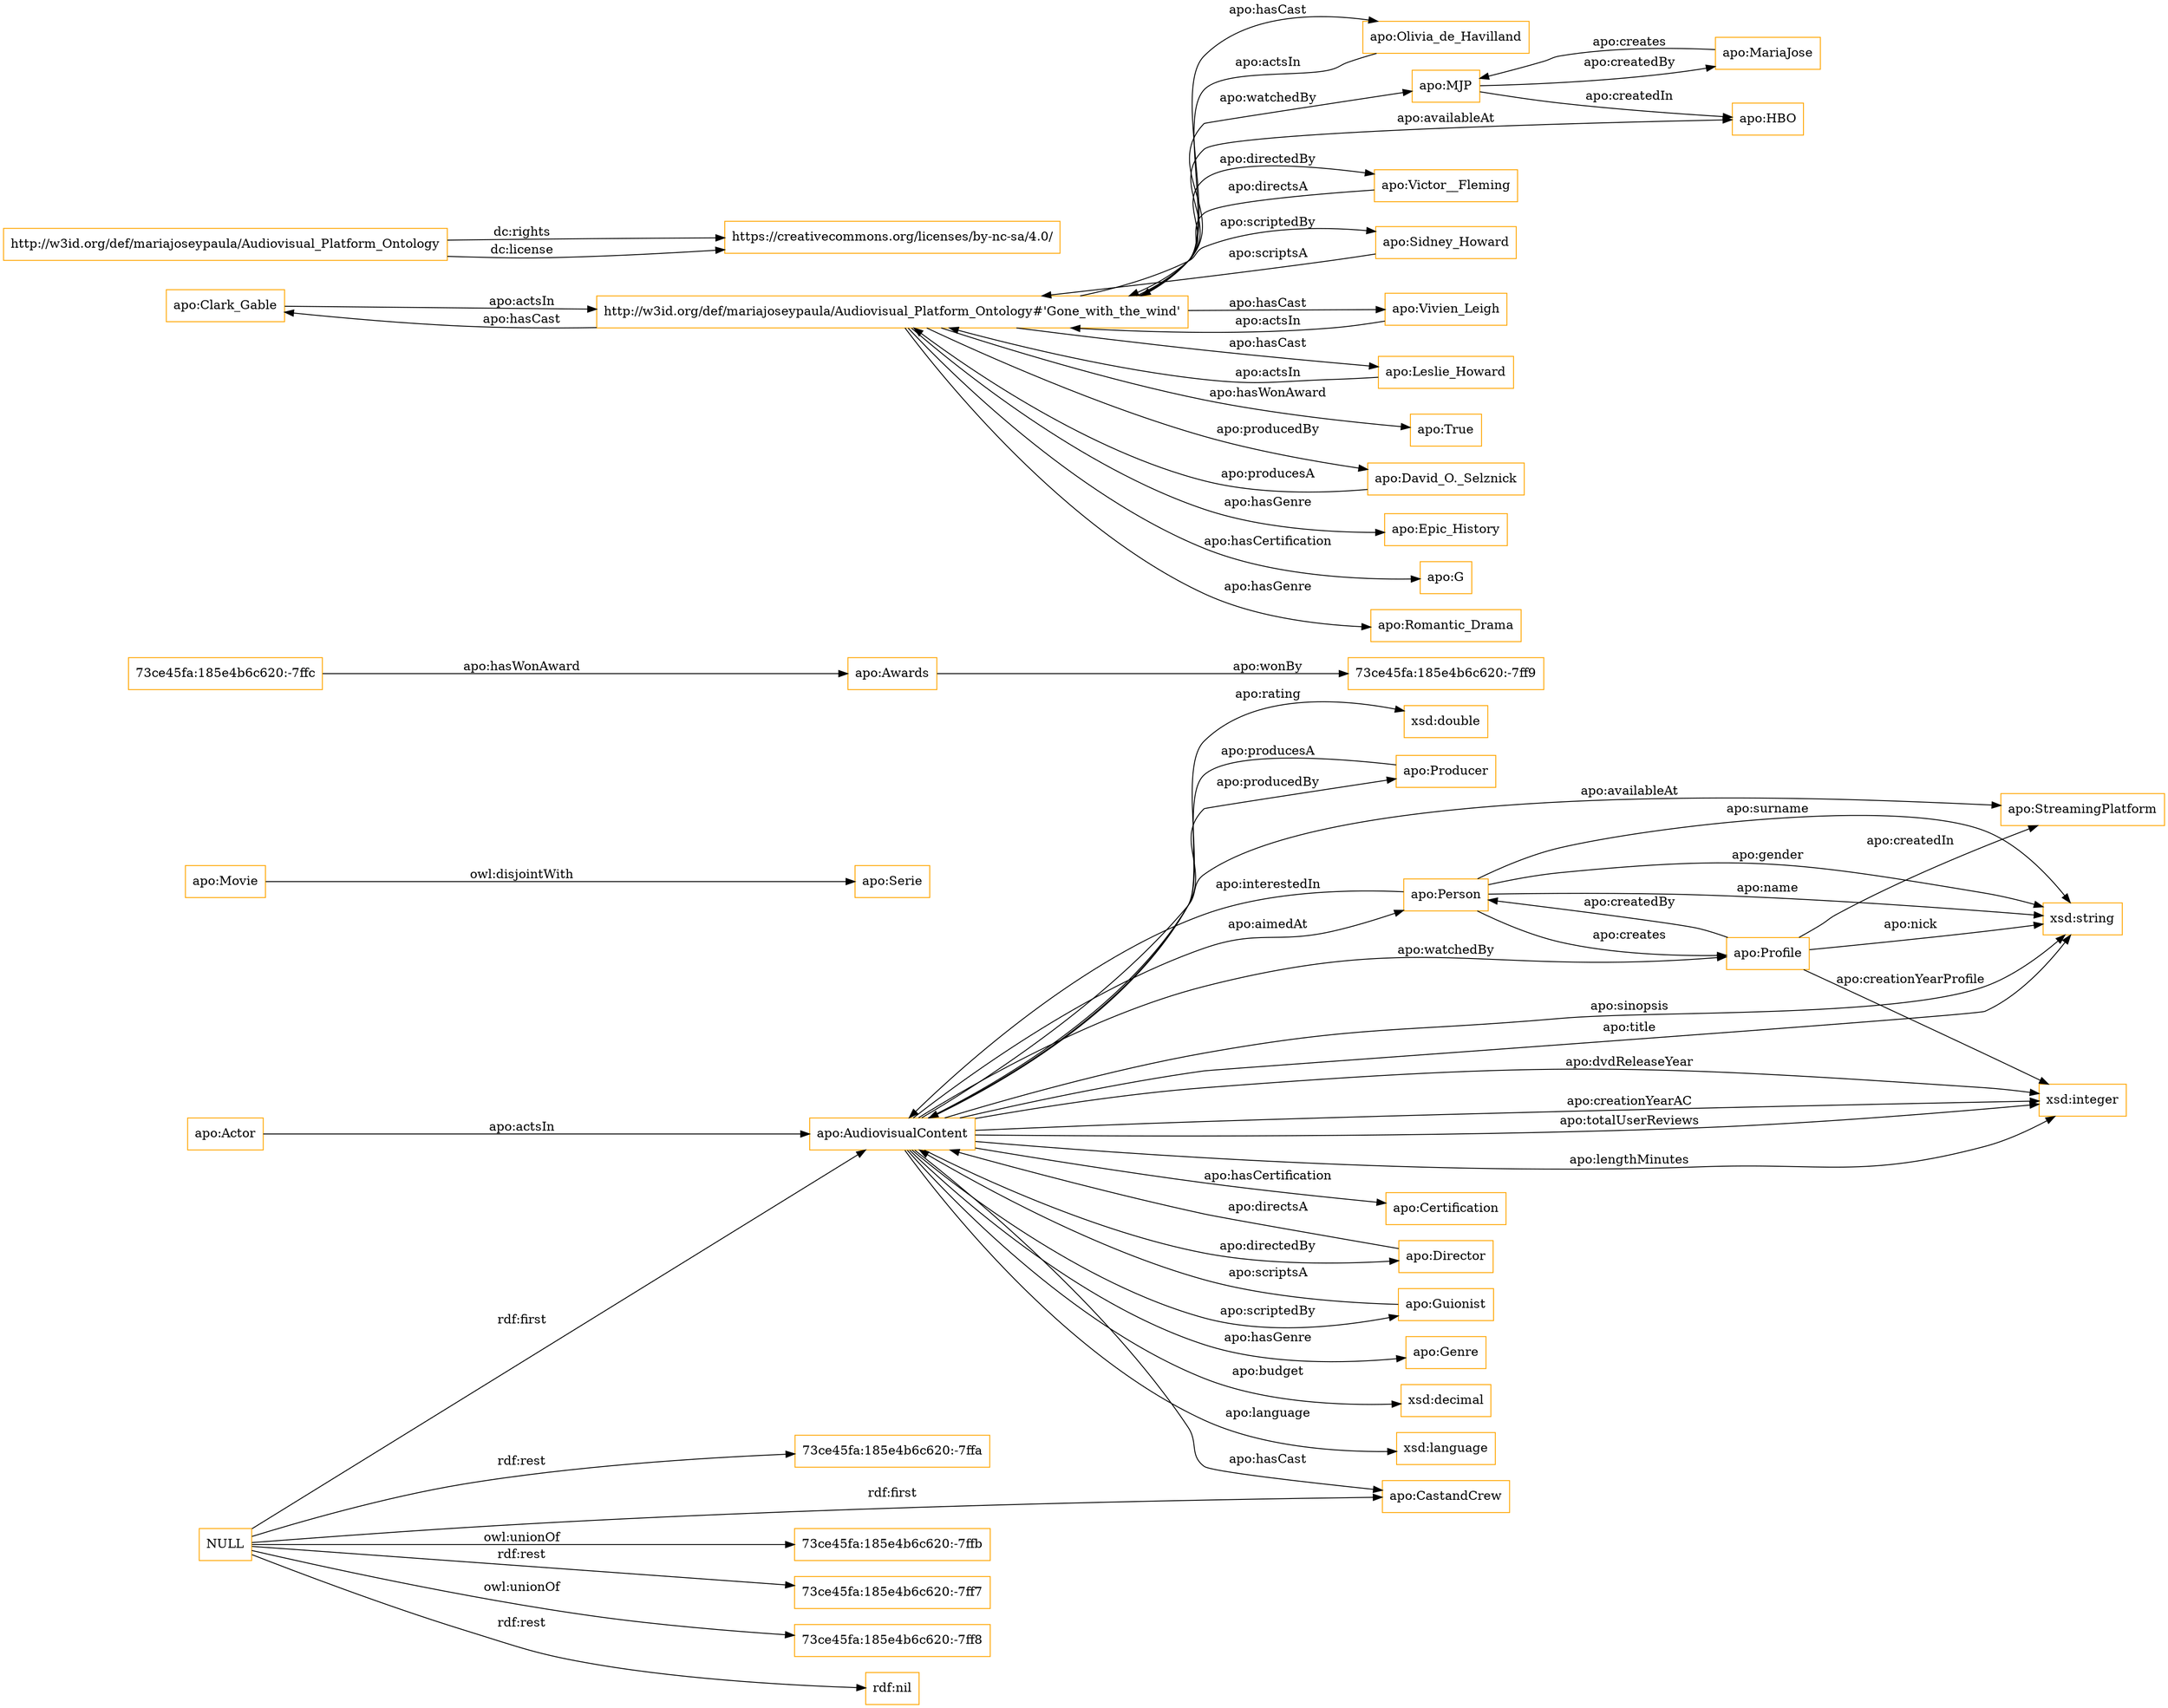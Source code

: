 digraph ar2dtool_diagram { 
rankdir=LR;
size="1501"
node [shape = rectangle, color="orange"]; "apo:AudiovisualContent" "apo:Movie" "apo:Producer" "apo:StreamingPlatform" "apo:Person" "apo:Certification" "apo:Awards" "apo:Profile" "apo:Serie" "apo:Director" "apo:Guionist" "apo:CastandCrew" "73ce45fa:185e4b6c620:-7ff9" "apo:Actor" "73ce45fa:185e4b6c620:-7ffc" "apo:Genre" ; /*classes style*/
	"apo:Clark_Gable" -> "http://w3id.org/def/mariajoseypaula/Audiovisual_Platform_Ontology#'Gone_with_the_wind'" [ label = "apo:actsIn" ];
	"apo:Olivia_de_Havilland" -> "http://w3id.org/def/mariajoseypaula/Audiovisual_Platform_Ontology#'Gone_with_the_wind'" [ label = "apo:actsIn" ];
	"apo:MJP" -> "apo:HBO" [ label = "apo:createdIn" ];
	"apo:MJP" -> "apo:MariaJose" [ label = "apo:createdBy" ];
	"apo:Victor__Fleming" -> "http://w3id.org/def/mariajoseypaula/Audiovisual_Platform_Ontology#'Gone_with_the_wind'" [ label = "apo:directsA" ];
	"apo:Sidney_Howard" -> "http://w3id.org/def/mariajoseypaula/Audiovisual_Platform_Ontology#'Gone_with_the_wind'" [ label = "apo:scriptsA" ];
	"http://w3id.org/def/mariajoseypaula/Audiovisual_Platform_Ontology" -> "https://creativecommons.org/licenses/by-nc-sa/4.0/" [ label = "dc:rights" ];
	"http://w3id.org/def/mariajoseypaula/Audiovisual_Platform_Ontology" -> "https://creativecommons.org/licenses/by-nc-sa/4.0/" [ label = "dc:license" ];
	"NULL" -> "73ce45fa:185e4b6c620:-7ffb" [ label = "owl:unionOf" ];
	"NULL" -> "73ce45fa:185e4b6c620:-7ff7" [ label = "rdf:rest" ];
	"NULL" -> "73ce45fa:185e4b6c620:-7ff8" [ label = "owl:unionOf" ];
	"NULL" -> "rdf:nil" [ label = "rdf:rest" ];
	"NULL" -> "apo:CastandCrew" [ label = "rdf:first" ];
	"NULL" -> "73ce45fa:185e4b6c620:-7ffa" [ label = "rdf:rest" ];
	"NULL" -> "apo:AudiovisualContent" [ label = "rdf:first" ];
	"apo:MariaJose" -> "apo:MJP" [ label = "apo:creates" ];
	"apo:Vivien_Leigh" -> "http://w3id.org/def/mariajoseypaula/Audiovisual_Platform_Ontology#'Gone_with_the_wind'" [ label = "apo:actsIn" ];
	"http://w3id.org/def/mariajoseypaula/Audiovisual_Platform_Ontology#'Gone_with_the_wind'" -> "apo:Clark_Gable" [ label = "apo:hasCast" ];
	"http://w3id.org/def/mariajoseypaula/Audiovisual_Platform_Ontology#'Gone_with_the_wind'" -> "apo:Leslie_Howard" [ label = "apo:hasCast" ];
	"http://w3id.org/def/mariajoseypaula/Audiovisual_Platform_Ontology#'Gone_with_the_wind'" -> "apo:True" [ label = "apo:hasWonAward" ];
	"http://w3id.org/def/mariajoseypaula/Audiovisual_Platform_Ontology#'Gone_with_the_wind'" -> "apo:Vivien_Leigh" [ label = "apo:hasCast" ];
	"http://w3id.org/def/mariajoseypaula/Audiovisual_Platform_Ontology#'Gone_with_the_wind'" -> "apo:David_O._Selznick" [ label = "apo:producedBy" ];
	"http://w3id.org/def/mariajoseypaula/Audiovisual_Platform_Ontology#'Gone_with_the_wind'" -> "apo:Epic_History" [ label = "apo:hasGenre" ];
	"http://w3id.org/def/mariajoseypaula/Audiovisual_Platform_Ontology#'Gone_with_the_wind'" -> "apo:MJP" [ label = "apo:watchedBy" ];
	"http://w3id.org/def/mariajoseypaula/Audiovisual_Platform_Ontology#'Gone_with_the_wind'" -> "apo:Olivia_de_Havilland" [ label = "apo:hasCast" ];
	"http://w3id.org/def/mariajoseypaula/Audiovisual_Platform_Ontology#'Gone_with_the_wind'" -> "apo:G" [ label = "apo:hasCertification" ];
	"http://w3id.org/def/mariajoseypaula/Audiovisual_Platform_Ontology#'Gone_with_the_wind'" -> "apo:HBO" [ label = "apo:availableAt" ];
	"http://w3id.org/def/mariajoseypaula/Audiovisual_Platform_Ontology#'Gone_with_the_wind'" -> "apo:Romantic_Drama" [ label = "apo:hasGenre" ];
	"http://w3id.org/def/mariajoseypaula/Audiovisual_Platform_Ontology#'Gone_with_the_wind'" -> "apo:Sidney_Howard" [ label = "apo:scriptedBy" ];
	"http://w3id.org/def/mariajoseypaula/Audiovisual_Platform_Ontology#'Gone_with_the_wind'" -> "apo:Victor__Fleming" [ label = "apo:directedBy" ];
	"apo:David_O._Selznick" -> "http://w3id.org/def/mariajoseypaula/Audiovisual_Platform_Ontology#'Gone_with_the_wind'" [ label = "apo:producesA" ];
	"apo:Movie" -> "apo:Serie" [ label = "owl:disjointWith" ];
	"apo:Leslie_Howard" -> "http://w3id.org/def/mariajoseypaula/Audiovisual_Platform_Ontology#'Gone_with_the_wind'" [ label = "apo:actsIn" ];
	"apo:Person" -> "xsd:string" [ label = "apo:surname" ];
	"apo:AudiovisualContent" -> "apo:StreamingPlatform" [ label = "apo:availableAt" ];
	"apo:Actor" -> "apo:AudiovisualContent" [ label = "apo:actsIn" ];
	"apo:AudiovisualContent" -> "apo:Genre" [ label = "apo:hasGenre" ];
	"apo:Person" -> "xsd:string" [ label = "apo:gender" ];
	"apo:AudiovisualContent" -> "xsd:decimal" [ label = "apo:budget" ];
	"apo:Director" -> "apo:AudiovisualContent" [ label = "apo:directsA" ];
	"apo:Profile" -> "xsd:integer" [ label = "apo:creationYearProfile" ];
	"apo:Profile" -> "apo:StreamingPlatform" [ label = "apo:createdIn" ];
	"apo:AudiovisualContent" -> "apo:Certification" [ label = "apo:hasCertification" ];
	"apo:AudiovisualContent" -> "apo:Director" [ label = "apo:directedBy" ];
	"apo:Profile" -> "xsd:string" [ label = "apo:nick" ];
	"73ce45fa:185e4b6c620:-7ffc" -> "apo:Awards" [ label = "apo:hasWonAward" ];
	"apo:Awards" -> "73ce45fa:185e4b6c620:-7ff9" [ label = "apo:wonBy" ];
	"apo:AudiovisualContent" -> "apo:Producer" [ label = "apo:producedBy" ];
	"apo:Producer" -> "apo:AudiovisualContent" [ label = "apo:producesA" ];
	"apo:AudiovisualContent" -> "apo:Guionist" [ label = "apo:scriptedBy" ];
	"apo:AudiovisualContent" -> "xsd:integer" [ label = "apo:lengthMinutes" ];
	"apo:AudiovisualContent" -> "apo:Profile" [ label = "apo:watchedBy" ];
	"apo:AudiovisualContent" -> "xsd:integer" [ label = "apo:dvdReleaseYear" ];
	"apo:AudiovisualContent" -> "xsd:integer" [ label = "apo:creationYearAC" ];
	"apo:Person" -> "xsd:string" [ label = "apo:name" ];
	"apo:Person" -> "apo:Profile" [ label = "apo:creates" ];
	"apo:AudiovisualContent" -> "xsd:string" [ label = "apo:title" ];
	"apo:AudiovisualContent" -> "xsd:integer" [ label = "apo:totalUserReviews" ];
	"apo:Person" -> "apo:AudiovisualContent" [ label = "apo:interestedIn" ];
	"apo:AudiovisualContent" -> "apo:CastandCrew" [ label = "apo:hasCast" ];
	"apo:AudiovisualContent" -> "xsd:string" [ label = "apo:sinopsis" ];
	"apo:AudiovisualContent" -> "xsd:language" [ label = "apo:language" ];
	"apo:AudiovisualContent" -> "apo:Person" [ label = "apo:aimedAt" ];
	"apo:AudiovisualContent" -> "xsd:double" [ label = "apo:rating" ];
	"apo:Guionist" -> "apo:AudiovisualContent" [ label = "apo:scriptsA" ];
	"apo:Profile" -> "apo:Person" [ label = "apo:createdBy" ];

}
